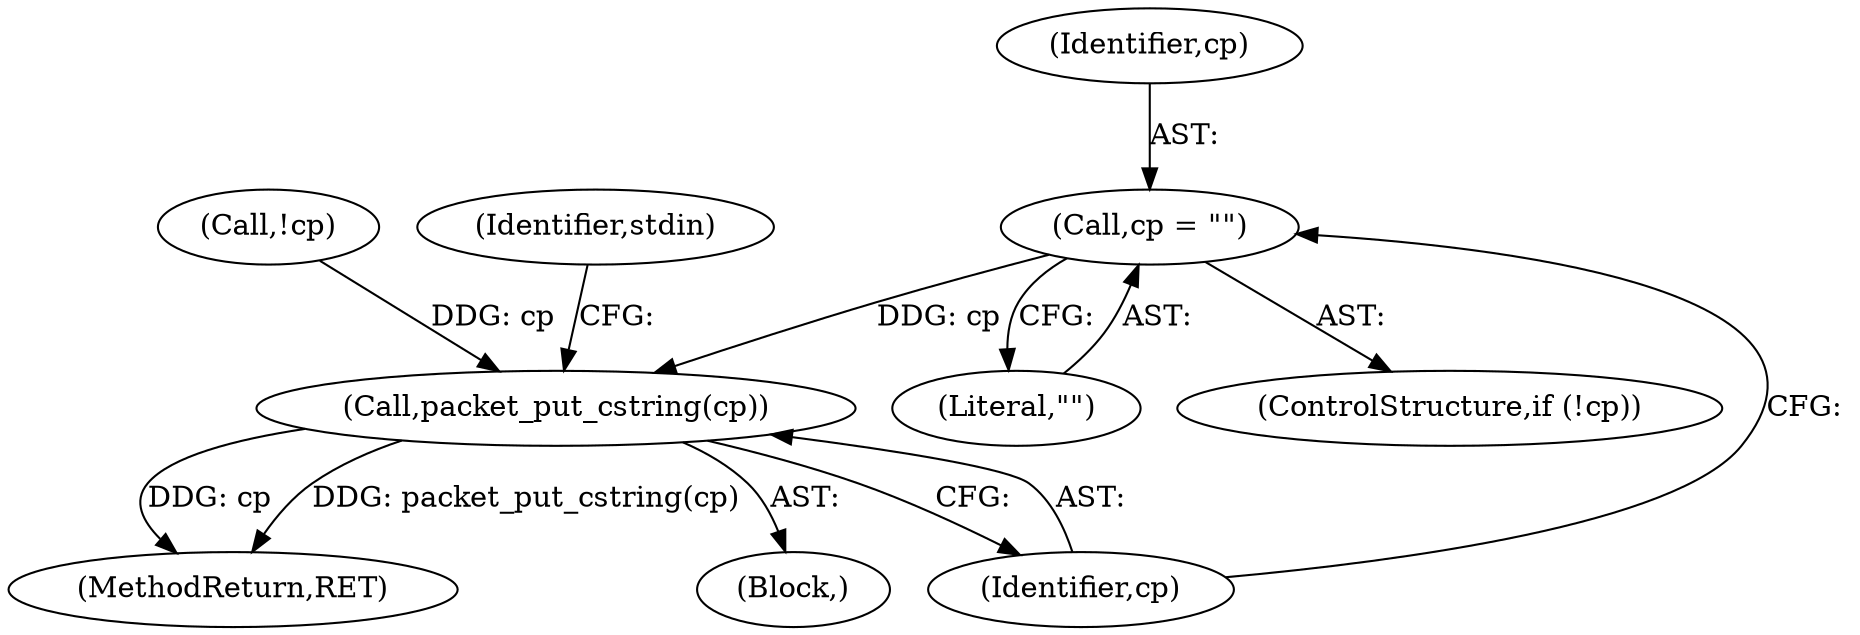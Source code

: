 digraph "0_mindrot_ed4ce82dbfa8a3a3c8ea6fa0db113c71e234416c_1@pointer" {
"1000199" [label="(Call,cp = \"\")"];
"1000202" [label="(Call,packet_put_cstring(cp))"];
"1000197" [label="(Call,!cp)"];
"1000468" [label="(MethodReturn,RET)"];
"1000202" [label="(Call,packet_put_cstring(cp))"];
"1000208" [label="(Identifier,stdin)"];
"1000187" [label="(Block,)"];
"1000199" [label="(Call,cp = \"\")"];
"1000203" [label="(Identifier,cp)"];
"1000200" [label="(Identifier,cp)"];
"1000201" [label="(Literal,\"\")"];
"1000196" [label="(ControlStructure,if (!cp))"];
"1000199" -> "1000196"  [label="AST: "];
"1000199" -> "1000201"  [label="CFG: "];
"1000200" -> "1000199"  [label="AST: "];
"1000201" -> "1000199"  [label="AST: "];
"1000203" -> "1000199"  [label="CFG: "];
"1000199" -> "1000202"  [label="DDG: cp"];
"1000202" -> "1000187"  [label="AST: "];
"1000202" -> "1000203"  [label="CFG: "];
"1000203" -> "1000202"  [label="AST: "];
"1000208" -> "1000202"  [label="CFG: "];
"1000202" -> "1000468"  [label="DDG: cp"];
"1000202" -> "1000468"  [label="DDG: packet_put_cstring(cp)"];
"1000197" -> "1000202"  [label="DDG: cp"];
}
